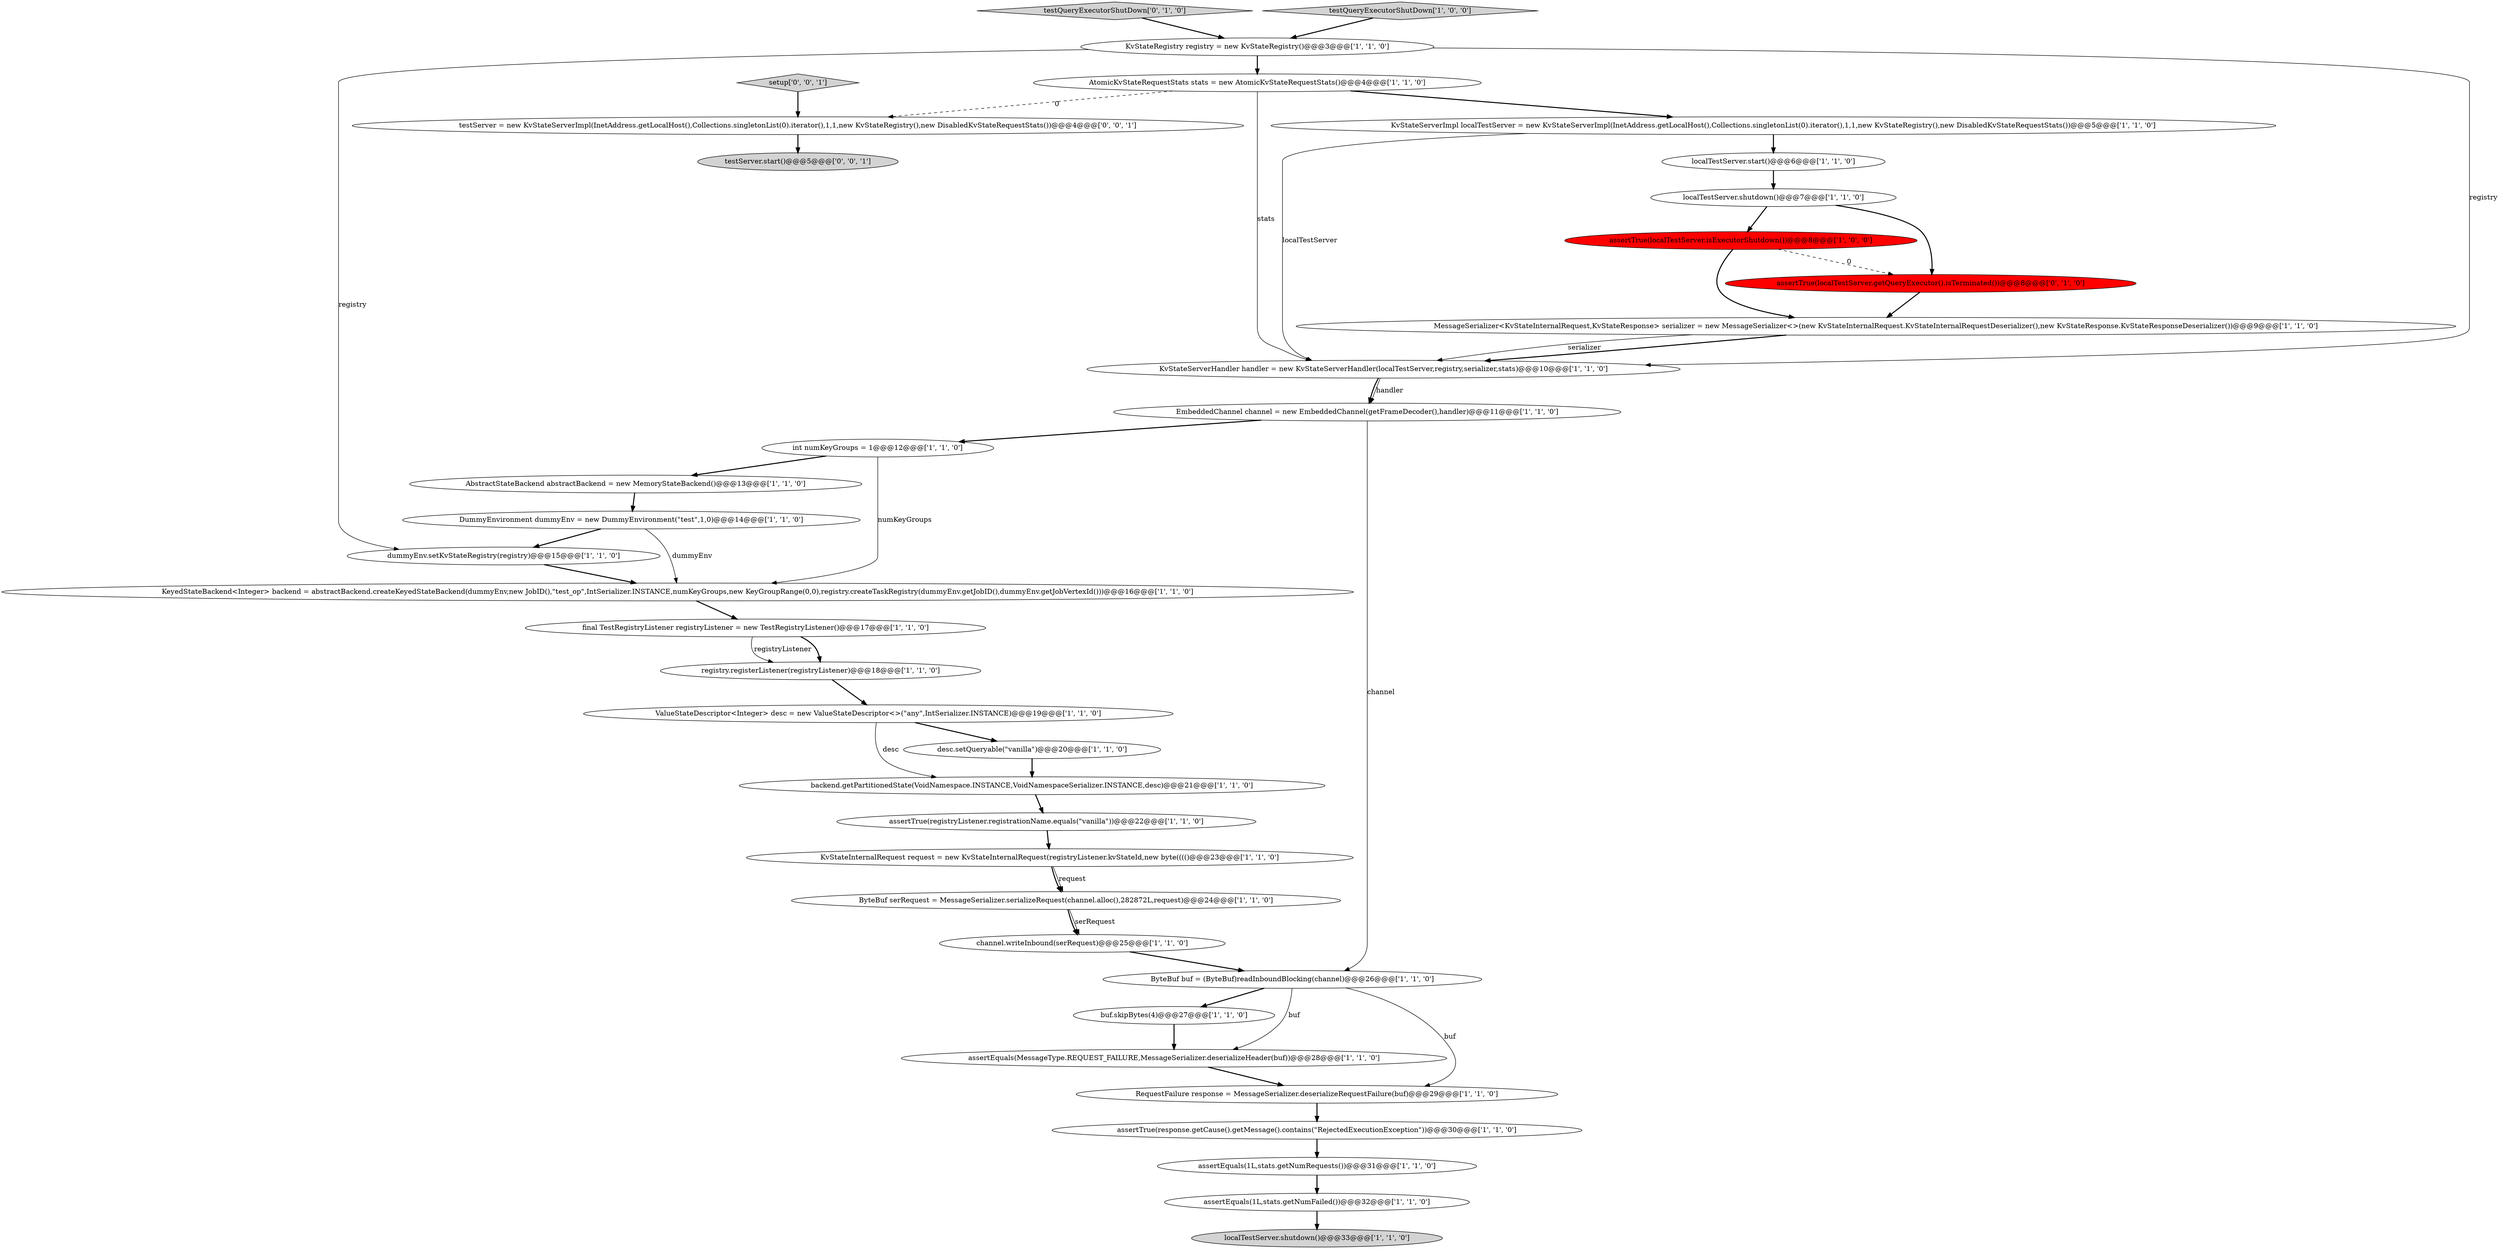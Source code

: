 digraph {
24 [style = filled, label = "channel.writeInbound(serRequest)@@@25@@@['1', '1', '0']", fillcolor = white, shape = ellipse image = "AAA0AAABBB1BBB"];
19 [style = filled, label = "KvStateServerHandler handler = new KvStateServerHandler(localTestServer,registry,serializer,stats)@@@10@@@['1', '1', '0']", fillcolor = white, shape = ellipse image = "AAA0AAABBB1BBB"];
11 [style = filled, label = "assertEquals(1L,stats.getNumRequests())@@@31@@@['1', '1', '0']", fillcolor = white, shape = ellipse image = "AAA0AAABBB1BBB"];
8 [style = filled, label = "AtomicKvStateRequestStats stats = new AtomicKvStateRequestStats()@@@4@@@['1', '1', '0']", fillcolor = white, shape = ellipse image = "AAA0AAABBB1BBB"];
6 [style = filled, label = "desc.setQueryable(\"vanilla\")@@@20@@@['1', '1', '0']", fillcolor = white, shape = ellipse image = "AAA0AAABBB1BBB"];
33 [style = filled, label = "assertTrue(localTestServer.getQueryExecutor().isTerminated())@@@8@@@['0', '1', '0']", fillcolor = red, shape = ellipse image = "AAA1AAABBB2BBB"];
25 [style = filled, label = "registry.registerListener(registryListener)@@@18@@@['1', '1', '0']", fillcolor = white, shape = ellipse image = "AAA0AAABBB1BBB"];
30 [style = filled, label = "KeyedStateBackend<Integer> backend = abstractBackend.createKeyedStateBackend(dummyEnv,new JobID(),\"test_op\",IntSerializer.INSTANCE,numKeyGroups,new KeyGroupRange(0,0),registry.createTaskRegistry(dummyEnv.getJobID(),dummyEnv.getJobVertexId()))@@@16@@@['1', '1', '0']", fillcolor = white, shape = ellipse image = "AAA0AAABBB1BBB"];
13 [style = filled, label = "backend.getPartitionedState(VoidNamespace.INSTANCE,VoidNamespaceSerializer.INSTANCE,desc)@@@21@@@['1', '1', '0']", fillcolor = white, shape = ellipse image = "AAA0AAABBB1BBB"];
16 [style = filled, label = "KvStateServerImpl localTestServer = new KvStateServerImpl(InetAddress.getLocalHost(),Collections.singletonList(0).iterator(),1,1,new KvStateRegistry(),new DisabledKvStateRequestStats())@@@5@@@['1', '1', '0']", fillcolor = white, shape = ellipse image = "AAA0AAABBB1BBB"];
29 [style = filled, label = "localTestServer.start()@@@6@@@['1', '1', '0']", fillcolor = white, shape = ellipse image = "AAA0AAABBB1BBB"];
32 [style = filled, label = "testQueryExecutorShutDown['0', '1', '0']", fillcolor = lightgray, shape = diamond image = "AAA0AAABBB2BBB"];
20 [style = filled, label = "assertEquals(1L,stats.getNumFailed())@@@32@@@['1', '1', '0']", fillcolor = white, shape = ellipse image = "AAA0AAABBB1BBB"];
5 [style = filled, label = "assertTrue(registryListener.registrationName.equals(\"vanilla\"))@@@22@@@['1', '1', '0']", fillcolor = white, shape = ellipse image = "AAA0AAABBB1BBB"];
31 [style = filled, label = "EmbeddedChannel channel = new EmbeddedChannel(getFrameDecoder(),handler)@@@11@@@['1', '1', '0']", fillcolor = white, shape = ellipse image = "AAA0AAABBB1BBB"];
3 [style = filled, label = "DummyEnvironment dummyEnv = new DummyEnvironment(\"test\",1,0)@@@14@@@['1', '1', '0']", fillcolor = white, shape = ellipse image = "AAA0AAABBB1BBB"];
9 [style = filled, label = "ByteBuf serRequest = MessageSerializer.serializeRequest(channel.alloc(),282872L,request)@@@24@@@['1', '1', '0']", fillcolor = white, shape = ellipse image = "AAA0AAABBB1BBB"];
2 [style = filled, label = "assertTrue(localTestServer.isExecutorShutdown())@@@8@@@['1', '0', '0']", fillcolor = red, shape = ellipse image = "AAA1AAABBB1BBB"];
21 [style = filled, label = "assertTrue(response.getCause().getMessage().contains(\"RejectedExecutionException\"))@@@30@@@['1', '1', '0']", fillcolor = white, shape = ellipse image = "AAA0AAABBB1BBB"];
10 [style = filled, label = "buf.skipBytes(4)@@@27@@@['1', '1', '0']", fillcolor = white, shape = ellipse image = "AAA0AAABBB1BBB"];
12 [style = filled, label = "dummyEnv.setKvStateRegistry(registry)@@@15@@@['1', '1', '0']", fillcolor = white, shape = ellipse image = "AAA0AAABBB1BBB"];
22 [style = filled, label = "AbstractStateBackend abstractBackend = new MemoryStateBackend()@@@13@@@['1', '1', '0']", fillcolor = white, shape = ellipse image = "AAA0AAABBB1BBB"];
18 [style = filled, label = "localTestServer.shutdown()@@@7@@@['1', '1', '0']", fillcolor = white, shape = ellipse image = "AAA0AAABBB1BBB"];
27 [style = filled, label = "MessageSerializer<KvStateInternalRequest,KvStateResponse> serializer = new MessageSerializer<>(new KvStateInternalRequest.KvStateInternalRequestDeserializer(),new KvStateResponse.KvStateResponseDeserializer())@@@9@@@['1', '1', '0']", fillcolor = white, shape = ellipse image = "AAA0AAABBB1BBB"];
1 [style = filled, label = "localTestServer.shutdown()@@@33@@@['1', '1', '0']", fillcolor = lightgray, shape = ellipse image = "AAA0AAABBB1BBB"];
7 [style = filled, label = "RequestFailure response = MessageSerializer.deserializeRequestFailure(buf)@@@29@@@['1', '1', '0']", fillcolor = white, shape = ellipse image = "AAA0AAABBB1BBB"];
17 [style = filled, label = "KvStateRegistry registry = new KvStateRegistry()@@@3@@@['1', '1', '0']", fillcolor = white, shape = ellipse image = "AAA0AAABBB1BBB"];
23 [style = filled, label = "final TestRegistryListener registryListener = new TestRegistryListener()@@@17@@@['1', '1', '0']", fillcolor = white, shape = ellipse image = "AAA0AAABBB1BBB"];
26 [style = filled, label = "ByteBuf buf = (ByteBuf)readInboundBlocking(channel)@@@26@@@['1', '1', '0']", fillcolor = white, shape = ellipse image = "AAA0AAABBB1BBB"];
0 [style = filled, label = "int numKeyGroups = 1@@@12@@@['1', '1', '0']", fillcolor = white, shape = ellipse image = "AAA0AAABBB1BBB"];
35 [style = filled, label = "testServer = new KvStateServerImpl(InetAddress.getLocalHost(),Collections.singletonList(0).iterator(),1,1,new KvStateRegistry(),new DisabledKvStateRequestStats())@@@4@@@['0', '0', '1']", fillcolor = white, shape = ellipse image = "AAA0AAABBB3BBB"];
4 [style = filled, label = "ValueStateDescriptor<Integer> desc = new ValueStateDescriptor<>(\"any\",IntSerializer.INSTANCE)@@@19@@@['1', '1', '0']", fillcolor = white, shape = ellipse image = "AAA0AAABBB1BBB"];
36 [style = filled, label = "setup['0', '0', '1']", fillcolor = lightgray, shape = diamond image = "AAA0AAABBB3BBB"];
34 [style = filled, label = "testServer.start()@@@5@@@['0', '0', '1']", fillcolor = lightgray, shape = ellipse image = "AAA0AAABBB3BBB"];
28 [style = filled, label = "testQueryExecutorShutDown['1', '0', '0']", fillcolor = lightgray, shape = diamond image = "AAA0AAABBB1BBB"];
14 [style = filled, label = "assertEquals(MessageType.REQUEST_FAILURE,MessageSerializer.deserializeHeader(buf))@@@28@@@['1', '1', '0']", fillcolor = white, shape = ellipse image = "AAA0AAABBB1BBB"];
15 [style = filled, label = "KvStateInternalRequest request = new KvStateInternalRequest(registryListener.kvStateId,new byte(((()@@@23@@@['1', '1', '0']", fillcolor = white, shape = ellipse image = "AAA0AAABBB1BBB"];
17->8 [style = bold, label=""];
8->16 [style = bold, label=""];
11->20 [style = bold, label=""];
23->25 [style = bold, label=""];
15->9 [style = solid, label="request"];
4->13 [style = solid, label="desc"];
26->10 [style = bold, label=""];
4->6 [style = bold, label=""];
19->31 [style = bold, label=""];
10->14 [style = bold, label=""];
0->30 [style = solid, label="numKeyGroups"];
26->14 [style = solid, label="buf"];
31->0 [style = bold, label=""];
16->29 [style = bold, label=""];
30->23 [style = bold, label=""];
18->33 [style = bold, label=""];
8->35 [style = dashed, label="0"];
31->26 [style = solid, label="channel"];
25->4 [style = bold, label=""];
5->15 [style = bold, label=""];
26->7 [style = solid, label="buf"];
12->30 [style = bold, label=""];
3->12 [style = bold, label=""];
20->1 [style = bold, label=""];
18->2 [style = bold, label=""];
23->25 [style = solid, label="registryListener"];
33->27 [style = bold, label=""];
17->19 [style = solid, label="registry"];
16->19 [style = solid, label="localTestServer"];
3->30 [style = solid, label="dummyEnv"];
29->18 [style = bold, label=""];
14->7 [style = bold, label=""];
27->19 [style = solid, label="serializer"];
22->3 [style = bold, label=""];
24->26 [style = bold, label=""];
21->11 [style = bold, label=""];
8->19 [style = solid, label="stats"];
15->9 [style = bold, label=""];
0->22 [style = bold, label=""];
6->13 [style = bold, label=""];
13->5 [style = bold, label=""];
9->24 [style = solid, label="serRequest"];
2->27 [style = bold, label=""];
7->21 [style = bold, label=""];
28->17 [style = bold, label=""];
2->33 [style = dashed, label="0"];
27->19 [style = bold, label=""];
36->35 [style = bold, label=""];
35->34 [style = bold, label=""];
17->12 [style = solid, label="registry"];
19->31 [style = solid, label="handler"];
32->17 [style = bold, label=""];
9->24 [style = bold, label=""];
}
